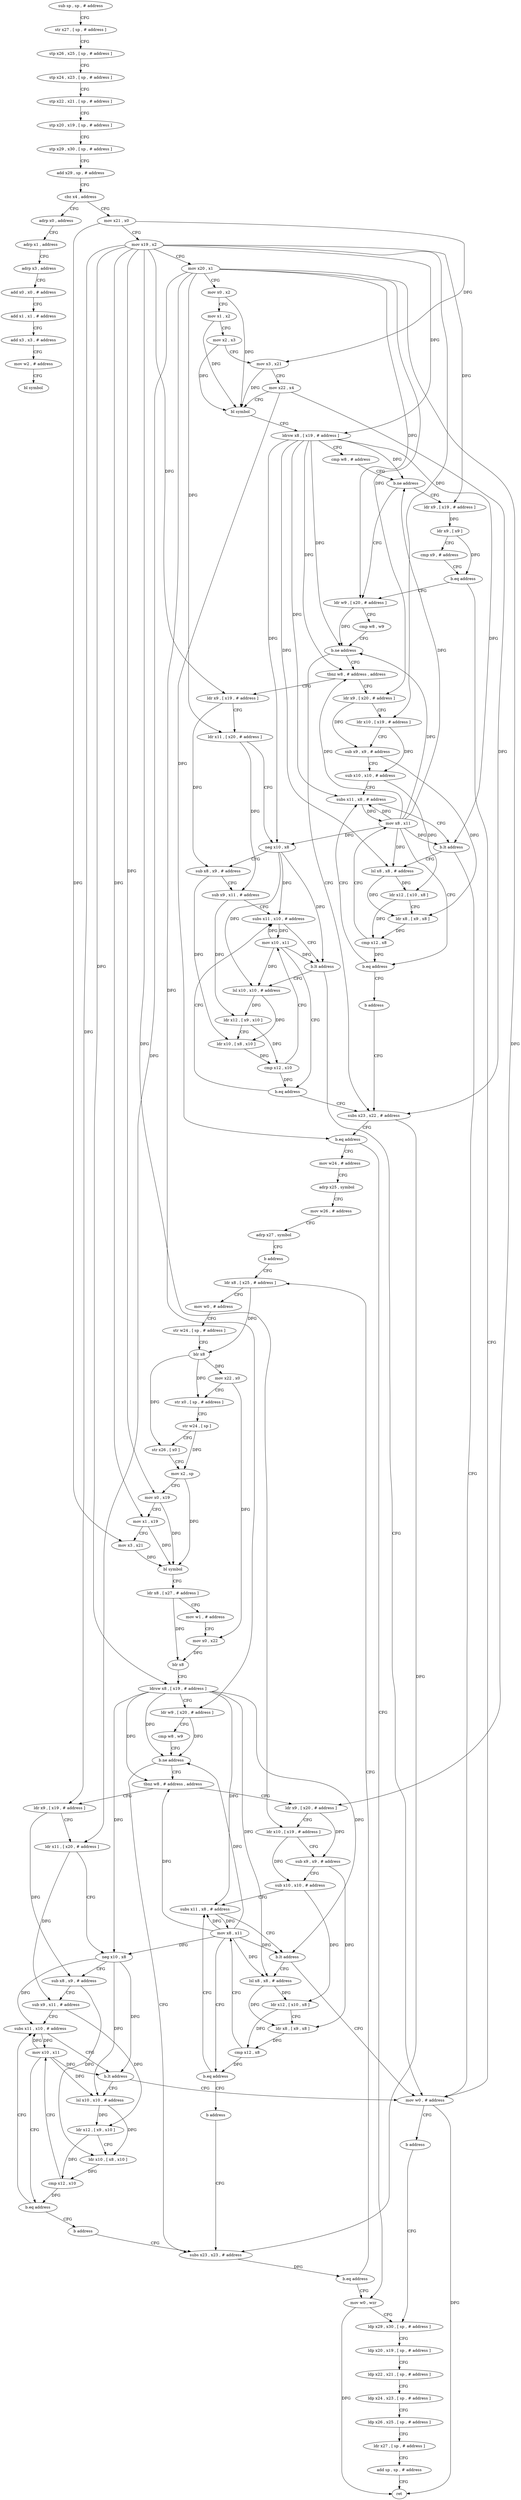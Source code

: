 digraph "func" {
"4259592" [label = "sub sp , sp , # address" ]
"4259596" [label = "str x27 , [ sp , # address ]" ]
"4259600" [label = "stp x26 , x25 , [ sp , # address ]" ]
"4259604" [label = "stp x24 , x23 , [ sp , # address ]" ]
"4259608" [label = "stp x22 , x21 , [ sp , # address ]" ]
"4259612" [label = "stp x20 , x19 , [ sp , # address ]" ]
"4259616" [label = "stp x29 , x30 , [ sp , # address ]" ]
"4259620" [label = "add x29 , sp , # address" ]
"4259624" [label = "cbz x4 , address" ]
"4260088" [label = "adrp x0 , address" ]
"4259628" [label = "mov x21 , x0" ]
"4260092" [label = "adrp x1 , address" ]
"4260096" [label = "adrp x3 , address" ]
"4260100" [label = "add x0 , x0 , # address" ]
"4260104" [label = "add x1 , x1 , # address" ]
"4260108" [label = "add x3 , x3 , # address" ]
"4260112" [label = "mov w2 , # address" ]
"4260116" [label = "bl symbol" ]
"4259632" [label = "mov x19 , x2" ]
"4259636" [label = "mov x20 , x1" ]
"4259640" [label = "mov x0 , x2" ]
"4259644" [label = "mov x1 , x2" ]
"4259648" [label = "mov x2 , x3" ]
"4259652" [label = "mov x3 , x21" ]
"4259656" [label = "mov x22 , x4" ]
"4259660" [label = "bl symbol" ]
"4259664" [label = "ldrsw x8 , [ x19 , # address ]" ]
"4259668" [label = "cmp w8 , # address" ]
"4259672" [label = "b.ne address" ]
"4259692" [label = "ldr w9 , [ x20 , # address ]" ]
"4259676" [label = "ldr x9 , [ x19 , # address ]" ]
"4259696" [label = "cmp w8 , w9" ]
"4259700" [label = "b.ne address" ]
"4259812" [label = "subs x23 , x22 , # address" ]
"4259704" [label = "tbnz w8 , # address , address" ]
"4259680" [label = "ldr x9 , [ x9 ]" ]
"4259684" [label = "cmp x9 , # address" ]
"4259688" [label = "b.eq address" ]
"4260044" [label = "mov w0 , # address" ]
"4259816" [label = "b.eq address" ]
"4260052" [label = "mov w0 , wzr" ]
"4259820" [label = "mov w24 , # address" ]
"4259760" [label = "ldr x9 , [ x19 , # address ]" ]
"4259708" [label = "ldr x9 , [ x20 , # address ]" ]
"4260048" [label = "b address" ]
"4260056" [label = "ldp x29 , x30 , [ sp , # address ]" ]
"4259824" [label = "adrp x25 , symbol" ]
"4259828" [label = "mov w26 , # address" ]
"4259832" [label = "adrp x27 , symbol" ]
"4259836" [label = "b address" ]
"4259848" [label = "ldr x8 , [ x25 , # address ]" ]
"4259764" [label = "ldr x11 , [ x20 , # address ]" ]
"4259768" [label = "neg x10 , x8" ]
"4259772" [label = "sub x8 , x9 , # address" ]
"4259776" [label = "sub x9 , x11 , # address" ]
"4259780" [label = "subs x11 , x10 , # address" ]
"4259712" [label = "ldr x10 , [ x19 , # address ]" ]
"4259716" [label = "sub x9 , x9 , # address" ]
"4259720" [label = "sub x10 , x10 , # address" ]
"4259724" [label = "subs x11 , x8 , # address" ]
"4260060" [label = "ldp x20 , x19 , [ sp , # address ]" ]
"4260064" [label = "ldp x22 , x21 , [ sp , # address ]" ]
"4260068" [label = "ldp x24 , x23 , [ sp , # address ]" ]
"4260072" [label = "ldp x26 , x25 , [ sp , # address ]" ]
"4260076" [label = "ldr x27 , [ sp , # address ]" ]
"4260080" [label = "add sp , sp , # address" ]
"4260084" [label = "ret" ]
"4259852" [label = "mov w0 , # address" ]
"4259856" [label = "str w24 , [ sp , # address ]" ]
"4259860" [label = "blr x8" ]
"4259864" [label = "mov x22 , x0" ]
"4259868" [label = "str x0 , [ sp , # address ]" ]
"4259872" [label = "str w24 , [ sp ]" ]
"4259876" [label = "str x26 , [ x0 ]" ]
"4259880" [label = "mov x2 , sp" ]
"4259884" [label = "mov x0 , x19" ]
"4259888" [label = "mov x1 , x19" ]
"4259892" [label = "mov x3 , x21" ]
"4259896" [label = "bl symbol" ]
"4259900" [label = "ldr x8 , [ x27 , # address ]" ]
"4259904" [label = "mov w1 , # address" ]
"4259908" [label = "mov x0 , x22" ]
"4259912" [label = "blr x8" ]
"4259916" [label = "ldrsw x8 , [ x19 , # address ]" ]
"4259920" [label = "ldr w9 , [ x20 , # address ]" ]
"4259924" [label = "cmp w8 , w9" ]
"4259928" [label = "b.ne address" ]
"4259840" [label = "subs x23 , x23 , # address" ]
"4259932" [label = "tbnz w8 , # address , address" ]
"4259788" [label = "lsl x10 , x10 , # address" ]
"4259792" [label = "ldr x12 , [ x9 , x10 ]" ]
"4259796" [label = "ldr x10 , [ x8 , x10 ]" ]
"4259800" [label = "cmp x12 , x10" ]
"4259804" [label = "mov x10 , x11" ]
"4259808" [label = "b.eq address" ]
"4259732" [label = "lsl x8 , x8 , # address" ]
"4259736" [label = "ldr x12 , [ x10 , x8 ]" ]
"4259740" [label = "ldr x8 , [ x9 , x8 ]" ]
"4259744" [label = "cmp x12 , x8" ]
"4259748" [label = "mov x8 , x11" ]
"4259752" [label = "b.eq address" ]
"4259756" [label = "b address" ]
"4259844" [label = "b.eq address" ]
"4259988" [label = "ldr x9 , [ x19 , # address ]" ]
"4259936" [label = "ldr x9 , [ x20 , # address ]" ]
"4259784" [label = "b.lt address" ]
"4259728" [label = "b.lt address" ]
"4259992" [label = "ldr x11 , [ x20 , # address ]" ]
"4259996" [label = "neg x10 , x8" ]
"4260000" [label = "sub x8 , x9 , # address" ]
"4260004" [label = "sub x9 , x11 , # address" ]
"4260008" [label = "subs x11 , x10 , # address" ]
"4259940" [label = "ldr x10 , [ x19 , # address ]" ]
"4259944" [label = "sub x9 , x9 , # address" ]
"4259948" [label = "sub x10 , x10 , # address" ]
"4259952" [label = "subs x11 , x8 , # address" ]
"4260016" [label = "lsl x10 , x10 , # address" ]
"4260020" [label = "ldr x12 , [ x9 , x10 ]" ]
"4260024" [label = "ldr x10 , [ x8 , x10 ]" ]
"4260028" [label = "cmp x12 , x10" ]
"4260032" [label = "mov x10 , x11" ]
"4260036" [label = "b.eq address" ]
"4260040" [label = "b address" ]
"4259960" [label = "lsl x8 , x8 , # address" ]
"4259964" [label = "ldr x12 , [ x10 , x8 ]" ]
"4259968" [label = "ldr x8 , [ x9 , x8 ]" ]
"4259972" [label = "cmp x12 , x8" ]
"4259976" [label = "mov x8 , x11" ]
"4259980" [label = "b.eq address" ]
"4259984" [label = "b address" ]
"4260012" [label = "b.lt address" ]
"4259956" [label = "b.lt address" ]
"4259592" -> "4259596" [ label = "CFG" ]
"4259596" -> "4259600" [ label = "CFG" ]
"4259600" -> "4259604" [ label = "CFG" ]
"4259604" -> "4259608" [ label = "CFG" ]
"4259608" -> "4259612" [ label = "CFG" ]
"4259612" -> "4259616" [ label = "CFG" ]
"4259616" -> "4259620" [ label = "CFG" ]
"4259620" -> "4259624" [ label = "CFG" ]
"4259624" -> "4260088" [ label = "CFG" ]
"4259624" -> "4259628" [ label = "CFG" ]
"4260088" -> "4260092" [ label = "CFG" ]
"4259628" -> "4259632" [ label = "CFG" ]
"4259628" -> "4259652" [ label = "DFG" ]
"4259628" -> "4259892" [ label = "DFG" ]
"4260092" -> "4260096" [ label = "CFG" ]
"4260096" -> "4260100" [ label = "CFG" ]
"4260100" -> "4260104" [ label = "CFG" ]
"4260104" -> "4260108" [ label = "CFG" ]
"4260108" -> "4260112" [ label = "CFG" ]
"4260112" -> "4260116" [ label = "CFG" ]
"4259632" -> "4259636" [ label = "CFG" ]
"4259632" -> "4259664" [ label = "DFG" ]
"4259632" -> "4259676" [ label = "DFG" ]
"4259632" -> "4259760" [ label = "DFG" ]
"4259632" -> "4259712" [ label = "DFG" ]
"4259632" -> "4259884" [ label = "DFG" ]
"4259632" -> "4259888" [ label = "DFG" ]
"4259632" -> "4259916" [ label = "DFG" ]
"4259632" -> "4259988" [ label = "DFG" ]
"4259632" -> "4259940" [ label = "DFG" ]
"4259636" -> "4259640" [ label = "CFG" ]
"4259636" -> "4259692" [ label = "DFG" ]
"4259636" -> "4259764" [ label = "DFG" ]
"4259636" -> "4259708" [ label = "DFG" ]
"4259636" -> "4259920" [ label = "DFG" ]
"4259636" -> "4259992" [ label = "DFG" ]
"4259636" -> "4259936" [ label = "DFG" ]
"4259640" -> "4259644" [ label = "CFG" ]
"4259640" -> "4259660" [ label = "DFG" ]
"4259644" -> "4259648" [ label = "CFG" ]
"4259644" -> "4259660" [ label = "DFG" ]
"4259648" -> "4259652" [ label = "CFG" ]
"4259648" -> "4259660" [ label = "DFG" ]
"4259652" -> "4259656" [ label = "CFG" ]
"4259652" -> "4259660" [ label = "DFG" ]
"4259656" -> "4259660" [ label = "CFG" ]
"4259656" -> "4259812" [ label = "DFG" ]
"4259656" -> "4259816" [ label = "DFG" ]
"4259660" -> "4259664" [ label = "CFG" ]
"4259664" -> "4259668" [ label = "CFG" ]
"4259664" -> "4259672" [ label = "DFG" ]
"4259664" -> "4259700" [ label = "DFG" ]
"4259664" -> "4259704" [ label = "DFG" ]
"4259664" -> "4259768" [ label = "DFG" ]
"4259664" -> "4259724" [ label = "DFG" ]
"4259664" -> "4259728" [ label = "DFG" ]
"4259664" -> "4259732" [ label = "DFG" ]
"4259668" -> "4259672" [ label = "CFG" ]
"4259672" -> "4259692" [ label = "CFG" ]
"4259672" -> "4259676" [ label = "CFG" ]
"4259692" -> "4259696" [ label = "CFG" ]
"4259692" -> "4259700" [ label = "DFG" ]
"4259676" -> "4259680" [ label = "DFG" ]
"4259696" -> "4259700" [ label = "CFG" ]
"4259700" -> "4259812" [ label = "CFG" ]
"4259700" -> "4259704" [ label = "CFG" ]
"4259812" -> "4259816" [ label = "CFG" ]
"4259812" -> "4259840" [ label = "DFG" ]
"4259704" -> "4259760" [ label = "CFG" ]
"4259704" -> "4259708" [ label = "CFG" ]
"4259680" -> "4259684" [ label = "CFG" ]
"4259680" -> "4259688" [ label = "DFG" ]
"4259684" -> "4259688" [ label = "CFG" ]
"4259688" -> "4260044" [ label = "CFG" ]
"4259688" -> "4259692" [ label = "CFG" ]
"4260044" -> "4260048" [ label = "CFG" ]
"4260044" -> "4260084" [ label = "DFG" ]
"4259816" -> "4260052" [ label = "CFG" ]
"4259816" -> "4259820" [ label = "CFG" ]
"4260052" -> "4260056" [ label = "CFG" ]
"4260052" -> "4260084" [ label = "DFG" ]
"4259820" -> "4259824" [ label = "CFG" ]
"4259760" -> "4259764" [ label = "CFG" ]
"4259760" -> "4259772" [ label = "DFG" ]
"4259708" -> "4259712" [ label = "CFG" ]
"4259708" -> "4259716" [ label = "DFG" ]
"4260048" -> "4260056" [ label = "CFG" ]
"4260056" -> "4260060" [ label = "CFG" ]
"4259824" -> "4259828" [ label = "CFG" ]
"4259828" -> "4259832" [ label = "CFG" ]
"4259832" -> "4259836" [ label = "CFG" ]
"4259836" -> "4259848" [ label = "CFG" ]
"4259848" -> "4259852" [ label = "CFG" ]
"4259848" -> "4259860" [ label = "DFG" ]
"4259764" -> "4259768" [ label = "CFG" ]
"4259764" -> "4259776" [ label = "DFG" ]
"4259768" -> "4259772" [ label = "CFG" ]
"4259768" -> "4259780" [ label = "DFG" ]
"4259768" -> "4259784" [ label = "DFG" ]
"4259768" -> "4259788" [ label = "DFG" ]
"4259772" -> "4259776" [ label = "CFG" ]
"4259772" -> "4259796" [ label = "DFG" ]
"4259776" -> "4259780" [ label = "CFG" ]
"4259776" -> "4259792" [ label = "DFG" ]
"4259780" -> "4259784" [ label = "CFG" ]
"4259780" -> "4259804" [ label = "DFG" ]
"4259712" -> "4259716" [ label = "CFG" ]
"4259712" -> "4259720" [ label = "DFG" ]
"4259716" -> "4259720" [ label = "CFG" ]
"4259716" -> "4259740" [ label = "DFG" ]
"4259720" -> "4259724" [ label = "CFG" ]
"4259720" -> "4259736" [ label = "DFG" ]
"4259724" -> "4259728" [ label = "CFG" ]
"4259724" -> "4259748" [ label = "DFG" ]
"4260060" -> "4260064" [ label = "CFG" ]
"4260064" -> "4260068" [ label = "CFG" ]
"4260068" -> "4260072" [ label = "CFG" ]
"4260072" -> "4260076" [ label = "CFG" ]
"4260076" -> "4260080" [ label = "CFG" ]
"4260080" -> "4260084" [ label = "CFG" ]
"4259852" -> "4259856" [ label = "CFG" ]
"4259856" -> "4259860" [ label = "CFG" ]
"4259860" -> "4259864" [ label = "DFG" ]
"4259860" -> "4259868" [ label = "DFG" ]
"4259860" -> "4259876" [ label = "DFG" ]
"4259864" -> "4259868" [ label = "CFG" ]
"4259864" -> "4259908" [ label = "DFG" ]
"4259868" -> "4259872" [ label = "CFG" ]
"4259872" -> "4259876" [ label = "CFG" ]
"4259872" -> "4259880" [ label = "DFG" ]
"4259876" -> "4259880" [ label = "CFG" ]
"4259880" -> "4259884" [ label = "CFG" ]
"4259880" -> "4259896" [ label = "DFG" ]
"4259884" -> "4259888" [ label = "CFG" ]
"4259884" -> "4259896" [ label = "DFG" ]
"4259888" -> "4259892" [ label = "CFG" ]
"4259888" -> "4259896" [ label = "DFG" ]
"4259892" -> "4259896" [ label = "DFG" ]
"4259896" -> "4259900" [ label = "CFG" ]
"4259900" -> "4259904" [ label = "CFG" ]
"4259900" -> "4259912" [ label = "DFG" ]
"4259904" -> "4259908" [ label = "CFG" ]
"4259908" -> "4259912" [ label = "DFG" ]
"4259912" -> "4259916" [ label = "CFG" ]
"4259916" -> "4259920" [ label = "CFG" ]
"4259916" -> "4259928" [ label = "DFG" ]
"4259916" -> "4259932" [ label = "DFG" ]
"4259916" -> "4259996" [ label = "DFG" ]
"4259916" -> "4259952" [ label = "DFG" ]
"4259916" -> "4259956" [ label = "DFG" ]
"4259916" -> "4259960" [ label = "DFG" ]
"4259920" -> "4259924" [ label = "CFG" ]
"4259920" -> "4259928" [ label = "DFG" ]
"4259924" -> "4259928" [ label = "CFG" ]
"4259928" -> "4259840" [ label = "CFG" ]
"4259928" -> "4259932" [ label = "CFG" ]
"4259840" -> "4259844" [ label = "DFG" ]
"4259932" -> "4259988" [ label = "CFG" ]
"4259932" -> "4259936" [ label = "CFG" ]
"4259788" -> "4259792" [ label = "DFG" ]
"4259788" -> "4259796" [ label = "DFG" ]
"4259792" -> "4259796" [ label = "CFG" ]
"4259792" -> "4259800" [ label = "DFG" ]
"4259796" -> "4259800" [ label = "DFG" ]
"4259800" -> "4259804" [ label = "CFG" ]
"4259800" -> "4259808" [ label = "DFG" ]
"4259804" -> "4259808" [ label = "CFG" ]
"4259804" -> "4259780" [ label = "DFG" ]
"4259804" -> "4259784" [ label = "DFG" ]
"4259804" -> "4259788" [ label = "DFG" ]
"4259808" -> "4259780" [ label = "CFG" ]
"4259808" -> "4259812" [ label = "CFG" ]
"4259732" -> "4259736" [ label = "DFG" ]
"4259732" -> "4259740" [ label = "DFG" ]
"4259736" -> "4259740" [ label = "CFG" ]
"4259736" -> "4259744" [ label = "DFG" ]
"4259740" -> "4259744" [ label = "DFG" ]
"4259744" -> "4259748" [ label = "CFG" ]
"4259744" -> "4259752" [ label = "DFG" ]
"4259748" -> "4259752" [ label = "CFG" ]
"4259748" -> "4259672" [ label = "DFG" ]
"4259748" -> "4259704" [ label = "DFG" ]
"4259748" -> "4259768" [ label = "DFG" ]
"4259748" -> "4259724" [ label = "DFG" ]
"4259748" -> "4259728" [ label = "DFG" ]
"4259748" -> "4259732" [ label = "DFG" ]
"4259748" -> "4259700" [ label = "DFG" ]
"4259752" -> "4259724" [ label = "CFG" ]
"4259752" -> "4259756" [ label = "CFG" ]
"4259756" -> "4259812" [ label = "CFG" ]
"4259844" -> "4260052" [ label = "CFG" ]
"4259844" -> "4259848" [ label = "CFG" ]
"4259988" -> "4259992" [ label = "CFG" ]
"4259988" -> "4260000" [ label = "DFG" ]
"4259936" -> "4259940" [ label = "CFG" ]
"4259936" -> "4259944" [ label = "DFG" ]
"4259784" -> "4260044" [ label = "CFG" ]
"4259784" -> "4259788" [ label = "CFG" ]
"4259728" -> "4260044" [ label = "CFG" ]
"4259728" -> "4259732" [ label = "CFG" ]
"4259992" -> "4259996" [ label = "CFG" ]
"4259992" -> "4260004" [ label = "DFG" ]
"4259996" -> "4260000" [ label = "CFG" ]
"4259996" -> "4260008" [ label = "DFG" ]
"4259996" -> "4260012" [ label = "DFG" ]
"4259996" -> "4260016" [ label = "DFG" ]
"4260000" -> "4260004" [ label = "CFG" ]
"4260000" -> "4260024" [ label = "DFG" ]
"4260004" -> "4260008" [ label = "CFG" ]
"4260004" -> "4260020" [ label = "DFG" ]
"4260008" -> "4260012" [ label = "CFG" ]
"4260008" -> "4260032" [ label = "DFG" ]
"4259940" -> "4259944" [ label = "CFG" ]
"4259940" -> "4259948" [ label = "DFG" ]
"4259944" -> "4259948" [ label = "CFG" ]
"4259944" -> "4259968" [ label = "DFG" ]
"4259948" -> "4259952" [ label = "CFG" ]
"4259948" -> "4259964" [ label = "DFG" ]
"4259952" -> "4259956" [ label = "CFG" ]
"4259952" -> "4259976" [ label = "DFG" ]
"4260016" -> "4260020" [ label = "DFG" ]
"4260016" -> "4260024" [ label = "DFG" ]
"4260020" -> "4260024" [ label = "CFG" ]
"4260020" -> "4260028" [ label = "DFG" ]
"4260024" -> "4260028" [ label = "DFG" ]
"4260028" -> "4260032" [ label = "CFG" ]
"4260028" -> "4260036" [ label = "DFG" ]
"4260032" -> "4260036" [ label = "CFG" ]
"4260032" -> "4260008" [ label = "DFG" ]
"4260032" -> "4260012" [ label = "DFG" ]
"4260032" -> "4260016" [ label = "DFG" ]
"4260036" -> "4260008" [ label = "CFG" ]
"4260036" -> "4260040" [ label = "CFG" ]
"4260040" -> "4259840" [ label = "CFG" ]
"4259960" -> "4259964" [ label = "DFG" ]
"4259960" -> "4259968" [ label = "DFG" ]
"4259964" -> "4259968" [ label = "CFG" ]
"4259964" -> "4259972" [ label = "DFG" ]
"4259968" -> "4259972" [ label = "DFG" ]
"4259972" -> "4259976" [ label = "CFG" ]
"4259972" -> "4259980" [ label = "DFG" ]
"4259976" -> "4259980" [ label = "CFG" ]
"4259976" -> "4259932" [ label = "DFG" ]
"4259976" -> "4259996" [ label = "DFG" ]
"4259976" -> "4259952" [ label = "DFG" ]
"4259976" -> "4259956" [ label = "DFG" ]
"4259976" -> "4259960" [ label = "DFG" ]
"4259976" -> "4259928" [ label = "DFG" ]
"4259980" -> "4259952" [ label = "CFG" ]
"4259980" -> "4259984" [ label = "CFG" ]
"4259984" -> "4259840" [ label = "CFG" ]
"4260012" -> "4260044" [ label = "CFG" ]
"4260012" -> "4260016" [ label = "CFG" ]
"4259956" -> "4260044" [ label = "CFG" ]
"4259956" -> "4259960" [ label = "CFG" ]
}
